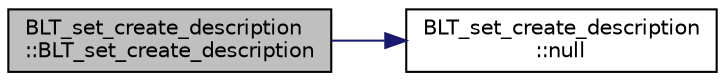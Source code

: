 digraph "BLT_set_create_description::BLT_set_create_description"
{
  edge [fontname="Helvetica",fontsize="10",labelfontname="Helvetica",labelfontsize="10"];
  node [fontname="Helvetica",fontsize="10",shape=record];
  rankdir="LR";
  Node0 [label="BLT_set_create_description\l::BLT_set_create_description",height=0.2,width=0.4,color="black", fillcolor="grey75", style="filled", fontcolor="black"];
  Node0 -> Node1 [color="midnightblue",fontsize="10",style="solid",fontname="Helvetica"];
  Node1 [label="BLT_set_create_description\l::null",height=0.2,width=0.4,color="black", fillcolor="white", style="filled",URL="$df/d6a/class_b_l_t__set__create__description.html#a493480a08a0c072e27e04533f47de1dd"];
}
